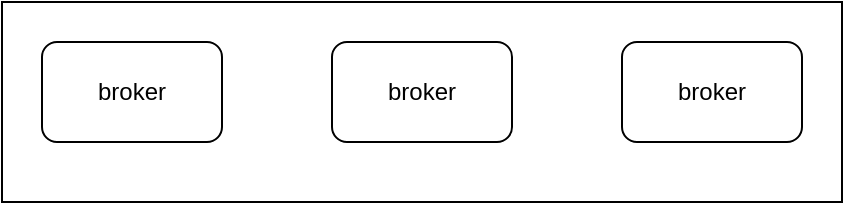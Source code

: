 <mxfile version="10.7.1" type="github"><diagram id="N1dAyhYNm_RykhK6RB0k" name="ç¬¬ 1 é¡µ"><mxGraphModel dx="615" dy="358" grid="1" gridSize="10" guides="1" tooltips="1" connect="1" arrows="1" fold="1" page="1" pageScale="1" pageWidth="827" pageHeight="1169" math="0" shadow="0"><root><mxCell id="0"/><mxCell id="1" parent="0"/><mxCell id="OH9oSmofbC-8zadBRavQ-1" value="" style="rounded=0;whiteSpace=wrap;html=1;" vertex="1" parent="1"><mxGeometry x="120" y="40" width="420" height="100" as="geometry"/></mxCell><mxCell id="OH9oSmofbC-8zadBRavQ-7" value="broker" style="rounded=1;whiteSpace=wrap;html=1;" vertex="1" parent="1"><mxGeometry x="140" y="60" width="90" height="50" as="geometry"/></mxCell><mxCell id="OH9oSmofbC-8zadBRavQ-8" value="broker" style="rounded=1;whiteSpace=wrap;html=1;" vertex="1" parent="1"><mxGeometry x="285" y="60" width="90" height="50" as="geometry"/></mxCell><mxCell id="OH9oSmofbC-8zadBRavQ-9" value="broker" style="rounded=1;whiteSpace=wrap;html=1;" vertex="1" parent="1"><mxGeometry x="430" y="60" width="90" height="50" as="geometry"/></mxCell></root></mxGraphModel></diagram></mxfile>